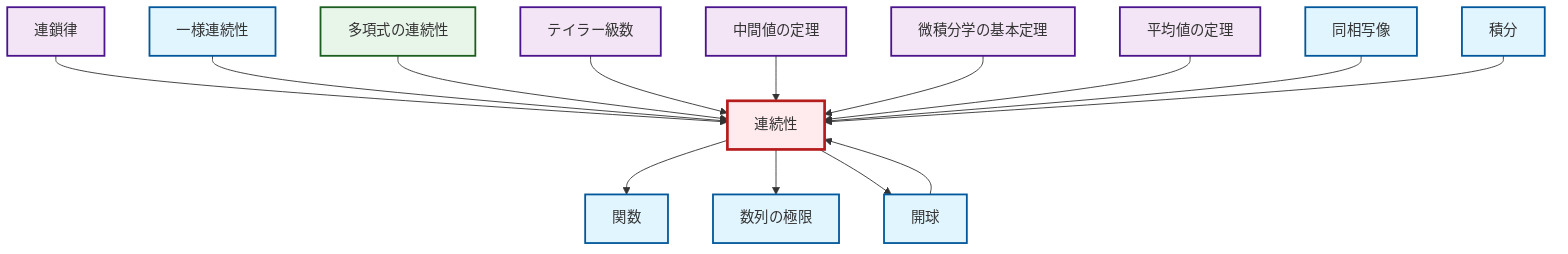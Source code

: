 graph TD
    classDef definition fill:#e1f5fe,stroke:#01579b,stroke-width:2px
    classDef theorem fill:#f3e5f5,stroke:#4a148c,stroke-width:2px
    classDef axiom fill:#fff3e0,stroke:#e65100,stroke-width:2px
    classDef example fill:#e8f5e9,stroke:#1b5e20,stroke-width:2px
    classDef current fill:#ffebee,stroke:#b71c1c,stroke-width:3px
    def-function["関数"]:::definition
    def-homeomorphism["同相写像"]:::definition
    thm-intermediate-value["中間値の定理"]:::theorem
    thm-mean-value["平均値の定理"]:::theorem
    def-limit["数列の極限"]:::definition
    thm-fundamental-calculus["微積分学の基本定理"]:::theorem
    thm-chain-rule["連鎖律"]:::theorem
    def-integral["積分"]:::definition
    thm-taylor-series["テイラー級数"]:::theorem
    def-open-ball["開球"]:::definition
    def-continuity["連続性"]:::definition
    def-uniform-continuity["一様連続性"]:::definition
    ex-polynomial-continuity["多項式の連続性"]:::example
    thm-chain-rule --> def-continuity
    def-uniform-continuity --> def-continuity
    ex-polynomial-continuity --> def-continuity
    thm-taylor-series --> def-continuity
    thm-intermediate-value --> def-continuity
    thm-fundamental-calculus --> def-continuity
    def-continuity --> def-function
    thm-mean-value --> def-continuity
    def-continuity --> def-limit
    def-continuity --> def-open-ball
    def-homeomorphism --> def-continuity
    def-open-ball --> def-continuity
    def-integral --> def-continuity
    class def-continuity current